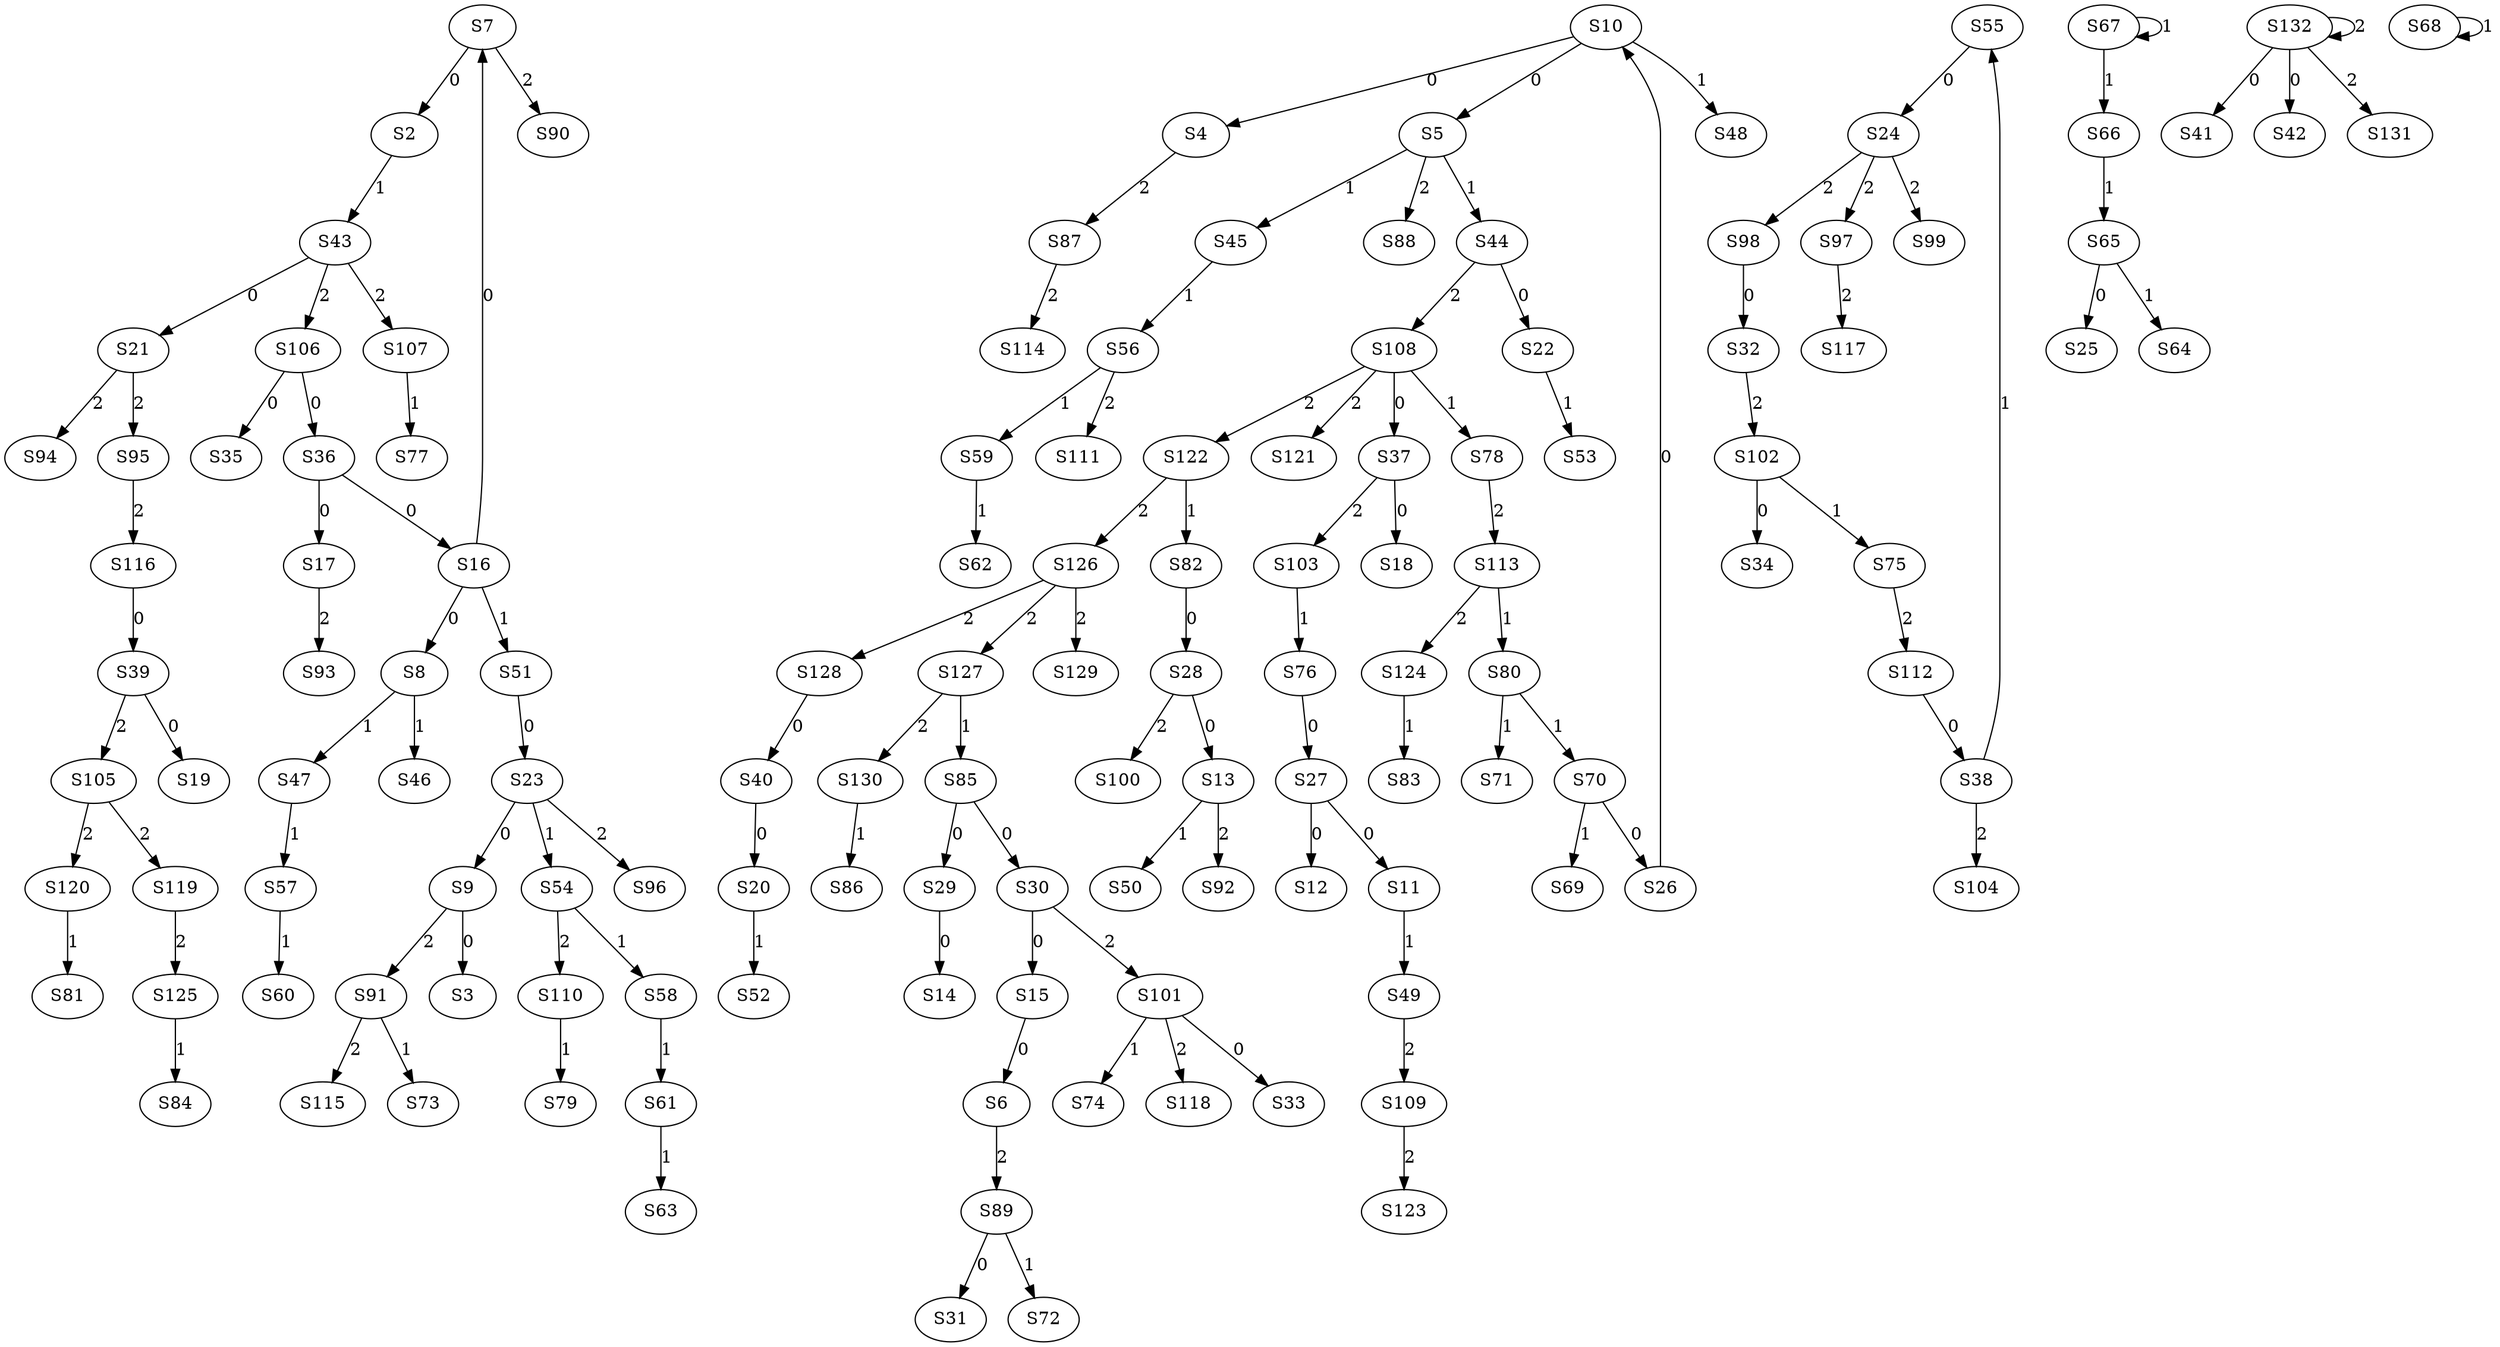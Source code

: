 strict digraph {
	S7 -> S2 [ label = 0 ];
	S9 -> S3 [ label = 0 ];
	S10 -> S4 [ label = 0 ];
	S10 -> S5 [ label = 0 ];
	S15 -> S6 [ label = 0 ];
	S16 -> S7 [ label = 0 ];
	S16 -> S8 [ label = 0 ];
	S23 -> S9 [ label = 0 ];
	S26 -> S10 [ label = 0 ];
	S27 -> S11 [ label = 0 ];
	S27 -> S12 [ label = 0 ];
	S28 -> S13 [ label = 0 ];
	S29 -> S14 [ label = 0 ];
	S30 -> S15 [ label = 0 ];
	S36 -> S16 [ label = 0 ];
	S36 -> S17 [ label = 0 ];
	S37 -> S18 [ label = 0 ];
	S39 -> S19 [ label = 0 ];
	S40 -> S20 [ label = 0 ];
	S43 -> S21 [ label = 0 ];
	S44 -> S22 [ label = 0 ];
	S51 -> S23 [ label = 0 ];
	S55 -> S24 [ label = 0 ];
	S65 -> S25 [ label = 0 ];
	S70 -> S26 [ label = 0 ];
	S76 -> S27 [ label = 0 ];
	S82 -> S28 [ label = 0 ];
	S85 -> S29 [ label = 0 ];
	S85 -> S30 [ label = 0 ];
	S89 -> S31 [ label = 0 ];
	S98 -> S32 [ label = 0 ];
	S101 -> S33 [ label = 0 ];
	S102 -> S34 [ label = 0 ];
	S106 -> S35 [ label = 0 ];
	S106 -> S36 [ label = 0 ];
	S108 -> S37 [ label = 0 ];
	S112 -> S38 [ label = 0 ];
	S116 -> S39 [ label = 0 ];
	S128 -> S40 [ label = 0 ];
	S132 -> S41 [ label = 0 ];
	S132 -> S42 [ label = 0 ];
	S2 -> S43 [ label = 1 ];
	S5 -> S44 [ label = 1 ];
	S5 -> S45 [ label = 1 ];
	S8 -> S46 [ label = 1 ];
	S8 -> S47 [ label = 1 ];
	S10 -> S48 [ label = 1 ];
	S11 -> S49 [ label = 1 ];
	S13 -> S50 [ label = 1 ];
	S16 -> S51 [ label = 1 ];
	S20 -> S52 [ label = 1 ];
	S22 -> S53 [ label = 1 ];
	S23 -> S54 [ label = 1 ];
	S38 -> S55 [ label = 1 ];
	S45 -> S56 [ label = 1 ];
	S47 -> S57 [ label = 1 ];
	S54 -> S58 [ label = 1 ];
	S56 -> S59 [ label = 1 ];
	S57 -> S60 [ label = 1 ];
	S58 -> S61 [ label = 1 ];
	S59 -> S62 [ label = 1 ];
	S61 -> S63 [ label = 1 ];
	S65 -> S64 [ label = 1 ];
	S66 -> S65 [ label = 1 ];
	S67 -> S66 [ label = 1 ];
	S67 -> S67 [ label = 1 ];
	S68 -> S68 [ label = 1 ];
	S70 -> S69 [ label = 1 ];
	S80 -> S70 [ label = 1 ];
	S80 -> S71 [ label = 1 ];
	S89 -> S72 [ label = 1 ];
	S91 -> S73 [ label = 1 ];
	S101 -> S74 [ label = 1 ];
	S102 -> S75 [ label = 1 ];
	S103 -> S76 [ label = 1 ];
	S107 -> S77 [ label = 1 ];
	S108 -> S78 [ label = 1 ];
	S110 -> S79 [ label = 1 ];
	S113 -> S80 [ label = 1 ];
	S120 -> S81 [ label = 1 ];
	S122 -> S82 [ label = 1 ];
	S124 -> S83 [ label = 1 ];
	S125 -> S84 [ label = 1 ];
	S127 -> S85 [ label = 1 ];
	S130 -> S86 [ label = 1 ];
	S4 -> S87 [ label = 2 ];
	S5 -> S88 [ label = 2 ];
	S6 -> S89 [ label = 2 ];
	S7 -> S90 [ label = 2 ];
	S9 -> S91 [ label = 2 ];
	S13 -> S92 [ label = 2 ];
	S17 -> S93 [ label = 2 ];
	S21 -> S94 [ label = 2 ];
	S21 -> S95 [ label = 2 ];
	S23 -> S96 [ label = 2 ];
	S24 -> S97 [ label = 2 ];
	S24 -> S98 [ label = 2 ];
	S24 -> S99 [ label = 2 ];
	S28 -> S100 [ label = 2 ];
	S30 -> S101 [ label = 2 ];
	S32 -> S102 [ label = 2 ];
	S37 -> S103 [ label = 2 ];
	S38 -> S104 [ label = 2 ];
	S39 -> S105 [ label = 2 ];
	S43 -> S106 [ label = 2 ];
	S43 -> S107 [ label = 2 ];
	S44 -> S108 [ label = 2 ];
	S49 -> S109 [ label = 2 ];
	S54 -> S110 [ label = 2 ];
	S56 -> S111 [ label = 2 ];
	S75 -> S112 [ label = 2 ];
	S78 -> S113 [ label = 2 ];
	S87 -> S114 [ label = 2 ];
	S91 -> S115 [ label = 2 ];
	S95 -> S116 [ label = 2 ];
	S97 -> S117 [ label = 2 ];
	S101 -> S118 [ label = 2 ];
	S105 -> S119 [ label = 2 ];
	S105 -> S120 [ label = 2 ];
	S108 -> S121 [ label = 2 ];
	S108 -> S122 [ label = 2 ];
	S109 -> S123 [ label = 2 ];
	S113 -> S124 [ label = 2 ];
	S119 -> S125 [ label = 2 ];
	S122 -> S126 [ label = 2 ];
	S126 -> S127 [ label = 2 ];
	S126 -> S128 [ label = 2 ];
	S126 -> S129 [ label = 2 ];
	S127 -> S130 [ label = 2 ];
	S132 -> S131 [ label = 2 ];
	S132 -> S132 [ label = 2 ];
}